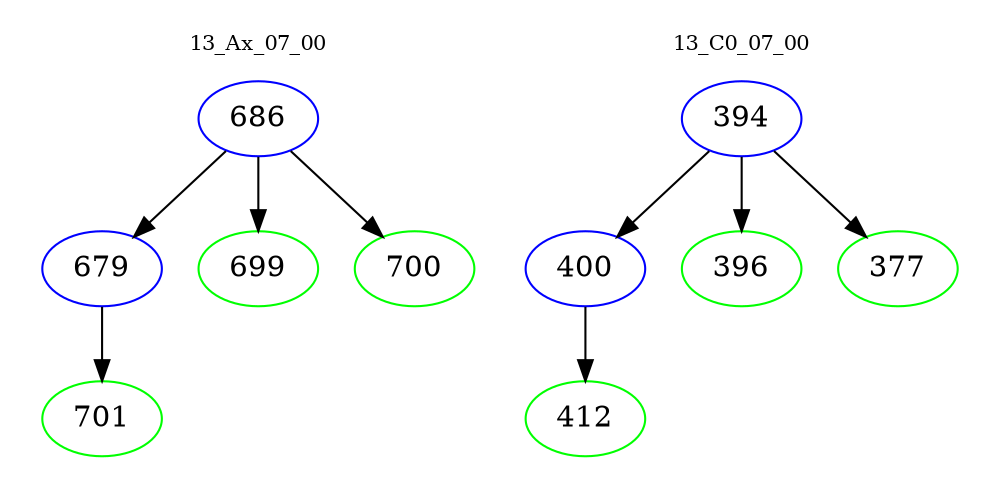 digraph{
subgraph cluster_0 {
color = white
label = "13_Ax_07_00";
fontsize=10;
T0_686 [label="686", color="blue"]
T0_686 -> T0_679 [color="black"]
T0_679 [label="679", color="blue"]
T0_679 -> T0_701 [color="black"]
T0_701 [label="701", color="green"]
T0_686 -> T0_699 [color="black"]
T0_699 [label="699", color="green"]
T0_686 -> T0_700 [color="black"]
T0_700 [label="700", color="green"]
}
subgraph cluster_1 {
color = white
label = "13_C0_07_00";
fontsize=10;
T1_394 [label="394", color="blue"]
T1_394 -> T1_400 [color="black"]
T1_400 [label="400", color="blue"]
T1_400 -> T1_412 [color="black"]
T1_412 [label="412", color="green"]
T1_394 -> T1_396 [color="black"]
T1_396 [label="396", color="green"]
T1_394 -> T1_377 [color="black"]
T1_377 [label="377", color="green"]
}
}
